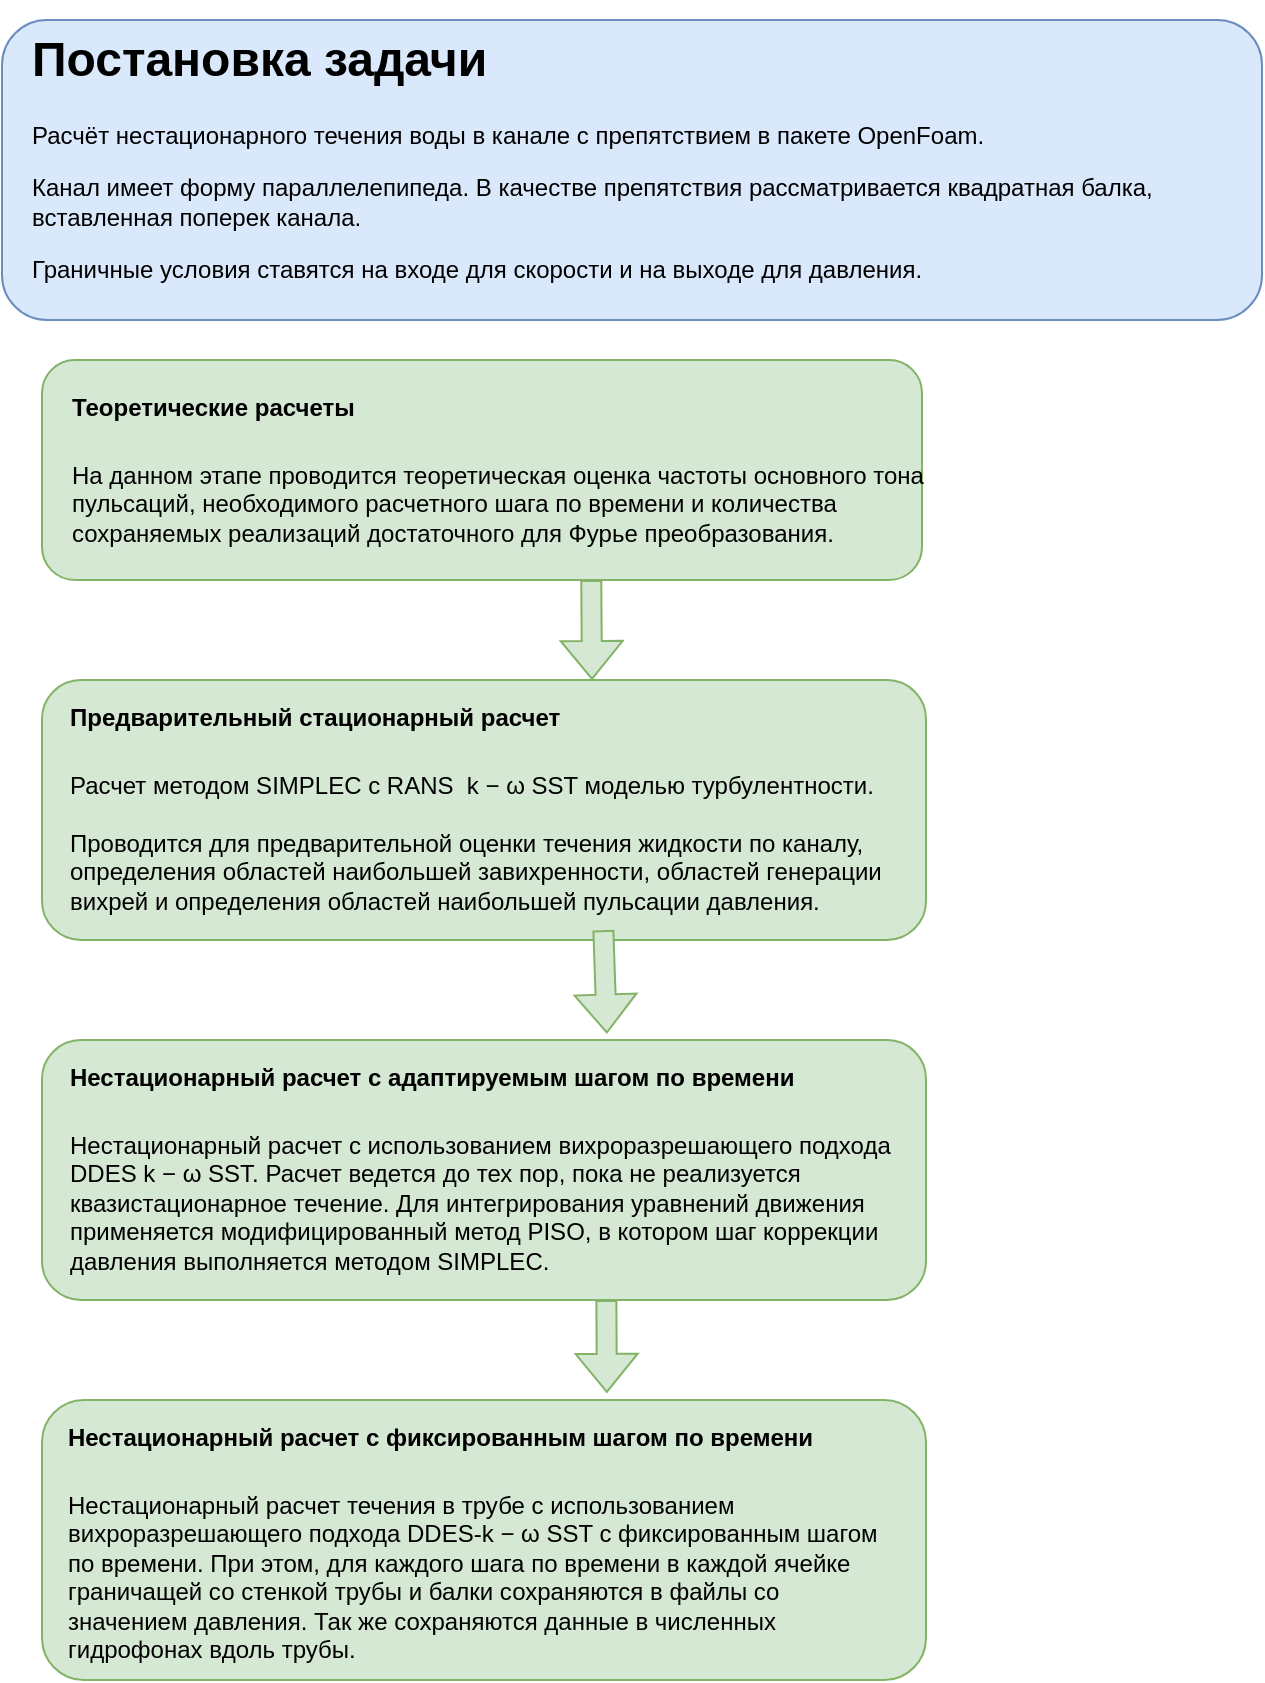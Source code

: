 <mxfile version="17.4.6" type="github">
  <diagram id="eMEXFVPTn1vQ0_O8892t" name="Page-1">
    <mxGraphModel dx="1113" dy="759" grid="1" gridSize="10" guides="1" tooltips="1" connect="1" arrows="1" fold="1" page="1" pageScale="1" pageWidth="827" pageHeight="1169" math="0" shadow="0">
      <root>
        <mxCell id="0" />
        <mxCell id="1" parent="0" />
        <mxCell id="0xNaplicuXCtEhgpEBbW-3" value="&lt;div&gt;&lt;br&gt;&lt;/div&gt;" style="rounded=1;whiteSpace=wrap;html=1;fillColor=#dae8fc;strokeColor=#6c8ebf;align=center;labelPosition=center;verticalLabelPosition=middle;verticalAlign=middle;" vertex="1" parent="1">
          <mxGeometry x="98" y="20" width="630" height="150" as="geometry" />
        </mxCell>
        <mxCell id="0xNaplicuXCtEhgpEBbW-6" value="&lt;h1&gt;Постановка задачи&lt;/h1&gt;&lt;p&gt;Расчёт нестационарного течения воды в канале с препятствием в пакете OpenFoam.&lt;/p&gt;&lt;p&gt;Канал имеет форму&amp;nbsp;параллелепипеда. В качестве препятствия рассматривается квадратная балка, вставленная поперек канала.&lt;/p&gt;&lt;p&gt;Граничные условия ставятся на входе для скорости и на выходе для давления.&lt;/p&gt;&lt;p&gt;&lt;br&gt;&lt;/p&gt;" style="text;html=1;strokeColor=none;fillColor=none;spacing=5;spacingTop=-20;whiteSpace=wrap;overflow=hidden;rounded=0;" vertex="1" parent="1">
          <mxGeometry x="108" y="20" width="590" height="220" as="geometry" />
        </mxCell>
        <mxCell id="0xNaplicuXCtEhgpEBbW-8" value="" style="rounded=1;whiteSpace=wrap;html=1;fillColor=#d5e8d4;strokeColor=#82b366;" vertex="1" parent="1">
          <mxGeometry x="118" y="190" width="440" height="110" as="geometry" />
        </mxCell>
        <mxCell id="0xNaplicuXCtEhgpEBbW-9" value="&lt;h1&gt;&lt;span style=&quot;font-size: 12px&quot;&gt;Теоретические расчеты&lt;/span&gt;&lt;/h1&gt;&lt;p&gt;&lt;font style=&quot;font-size: 12px&quot;&gt;На данном этапе проводится т&lt;/font&gt;&lt;span&gt;еоретическая оценка частоты основного тона пульсаций, необхо&lt;/span&gt;&lt;span&gt;димого расчетного шага по времени и количества сохраняемых реализаций&lt;/span&gt;&lt;span&gt;&amp;nbsp;достаточного для Фурье преобразования.&lt;/span&gt;&lt;/p&gt;" style="text;html=1;strokeColor=none;fillColor=none;spacing=5;spacingTop=-20;whiteSpace=wrap;overflow=hidden;rounded=0;" vertex="1" parent="1">
          <mxGeometry x="128" y="190" width="440" height="140" as="geometry" />
        </mxCell>
        <mxCell id="0xNaplicuXCtEhgpEBbW-11" value="" style="shape=flexArrow;endArrow=classic;html=1;rounded=0;fontSize=12;fillColor=#d5e8d4;strokeColor=#82b366;" edge="1" parent="1">
          <mxGeometry width="50" height="50" relative="1" as="geometry">
            <mxPoint x="392.63" y="300" as="sourcePoint" />
            <mxPoint x="393" y="350" as="targetPoint" />
          </mxGeometry>
        </mxCell>
        <mxCell id="0xNaplicuXCtEhgpEBbW-12" value="" style="rounded=1;whiteSpace=wrap;html=1;fontSize=12;fillColor=#d5e8d4;strokeColor=#82b366;" vertex="1" parent="1">
          <mxGeometry x="118" y="350" width="442" height="130" as="geometry" />
        </mxCell>
        <mxCell id="0xNaplicuXCtEhgpEBbW-14" value="&lt;h1&gt;&lt;span style=&quot;font-size: 12px&quot;&gt;Предварительный стационарный расчет&lt;/span&gt;&lt;/h1&gt;&lt;div&gt;Расчет методом SIMPLEС с RANS&amp;nbsp; k − ω SST моделью турбулентности.&amp;nbsp;&lt;/div&gt;&lt;div&gt;&lt;br&gt;&lt;/div&gt;&lt;div&gt;Проводится для предварительной оценки течения жидкости по каналу, определения областей наибольшей завихренности, областей генерации вихрей и определения областей наибольшей пульсации давления.&lt;/div&gt;" style="text;html=1;strokeColor=none;fillColor=none;spacing=5;spacingTop=-20;whiteSpace=wrap;overflow=hidden;rounded=0;" vertex="1" parent="1">
          <mxGeometry x="126.5" y="345" width="422" height="140" as="geometry" />
        </mxCell>
        <mxCell id="0xNaplicuXCtEhgpEBbW-15" value="" style="rounded=1;whiteSpace=wrap;html=1;fontSize=12;fillColor=#d5e8d4;strokeColor=#82b366;" vertex="1" parent="1">
          <mxGeometry x="118" y="530" width="442" height="130" as="geometry" />
        </mxCell>
        <mxCell id="0xNaplicuXCtEhgpEBbW-18" value="" style="shape=flexArrow;endArrow=classic;html=1;rounded=0;fontSize=12;exitX=0.645;exitY=0.929;exitDx=0;exitDy=0;exitPerimeter=0;entryX=0.639;entryY=-0.025;entryDx=0;entryDy=0;entryPerimeter=0;fillColor=#d5e8d4;strokeColor=#82b366;" edge="1" parent="1" source="0xNaplicuXCtEhgpEBbW-14" target="0xNaplicuXCtEhgpEBbW-15">
          <mxGeometry width="50" height="50" relative="1" as="geometry">
            <mxPoint x="420" y="690" as="sourcePoint" />
            <mxPoint x="470" y="640" as="targetPoint" />
          </mxGeometry>
        </mxCell>
        <mxCell id="0xNaplicuXCtEhgpEBbW-20" value="&lt;h1&gt;&lt;span style=&quot;font-size: 12px&quot;&gt;Нестационарный расчет с адаптируемым шагом по времени&lt;/span&gt;&lt;/h1&gt;&lt;div&gt;Нестационарный расчет с использованием вихроразрешающего подхода DDES k − ω SST. Расчет ведется до тех пор, пока не реализуется квазистационарное течение. Для интегрирования уравнений движения применяется модифицированный метод PISO, в котором шаг коррекции давления выполняется методом SIMPLEC.&lt;br&gt;&lt;/div&gt;" style="text;html=1;strokeColor=none;fillColor=none;spacing=5;spacingTop=-20;whiteSpace=wrap;overflow=hidden;rounded=0;" vertex="1" parent="1">
          <mxGeometry x="127" y="525" width="423" height="140" as="geometry" />
        </mxCell>
        <mxCell id="0xNaplicuXCtEhgpEBbW-21" value="" style="rounded=1;whiteSpace=wrap;html=1;fontSize=12;fillColor=#d5e8d4;strokeColor=#82b366;" vertex="1" parent="1">
          <mxGeometry x="118" y="709.94" width="442" height="140.06" as="geometry" />
        </mxCell>
        <mxCell id="0xNaplicuXCtEhgpEBbW-22" value="" style="shape=flexArrow;endArrow=classic;html=1;rounded=0;fontSize=12;exitX=0.645;exitY=0.929;exitDx=0;exitDy=0;exitPerimeter=0;entryX=0.639;entryY=-0.025;entryDx=0;entryDy=0;entryPerimeter=0;fillColor=#d5e8d4;strokeColor=#82b366;" edge="1" parent="1" target="0xNaplicuXCtEhgpEBbW-21">
          <mxGeometry width="50" height="50" relative="1" as="geometry">
            <mxPoint x="400.19" y="660" as="sourcePoint" />
            <mxPoint x="470" y="819.94" as="targetPoint" />
          </mxGeometry>
        </mxCell>
        <mxCell id="0xNaplicuXCtEhgpEBbW-23" value="&lt;h1&gt;&lt;span style=&quot;font-size: 12px&quot;&gt;Нестационарный расчет с фиксированным шагом по времени&lt;/span&gt;&lt;/h1&gt;&lt;div&gt;Нестационарный расчет течения в трубе с использованием вихроразрешающего подхода DDES-k − ω SST с фиксированным шагом по времени. При этом, для каждого шага по времени в каждой ячейке граничащей со стенкой трубы и балки сохраняются в файлы со значением давления. Так же сохраняются данные в численных гидрофонах вдоль трубы.&lt;br&gt;&lt;/div&gt;" style="text;html=1;strokeColor=none;fillColor=none;spacing=5;spacingTop=-20;whiteSpace=wrap;overflow=hidden;rounded=0;" vertex="1" parent="1">
          <mxGeometry x="125.5" y="704.94" width="423" height="140" as="geometry" />
        </mxCell>
      </root>
    </mxGraphModel>
  </diagram>
</mxfile>

